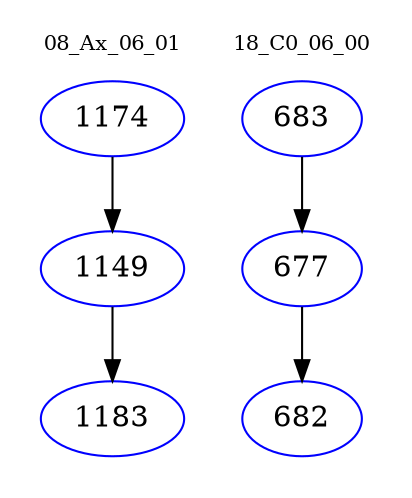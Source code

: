 digraph{
subgraph cluster_0 {
color = white
label = "08_Ax_06_01";
fontsize=10;
T0_1174 [label="1174", color="blue"]
T0_1174 -> T0_1149 [color="black"]
T0_1149 [label="1149", color="blue"]
T0_1149 -> T0_1183 [color="black"]
T0_1183 [label="1183", color="blue"]
}
subgraph cluster_1 {
color = white
label = "18_C0_06_00";
fontsize=10;
T1_683 [label="683", color="blue"]
T1_683 -> T1_677 [color="black"]
T1_677 [label="677", color="blue"]
T1_677 -> T1_682 [color="black"]
T1_682 [label="682", color="blue"]
}
}
